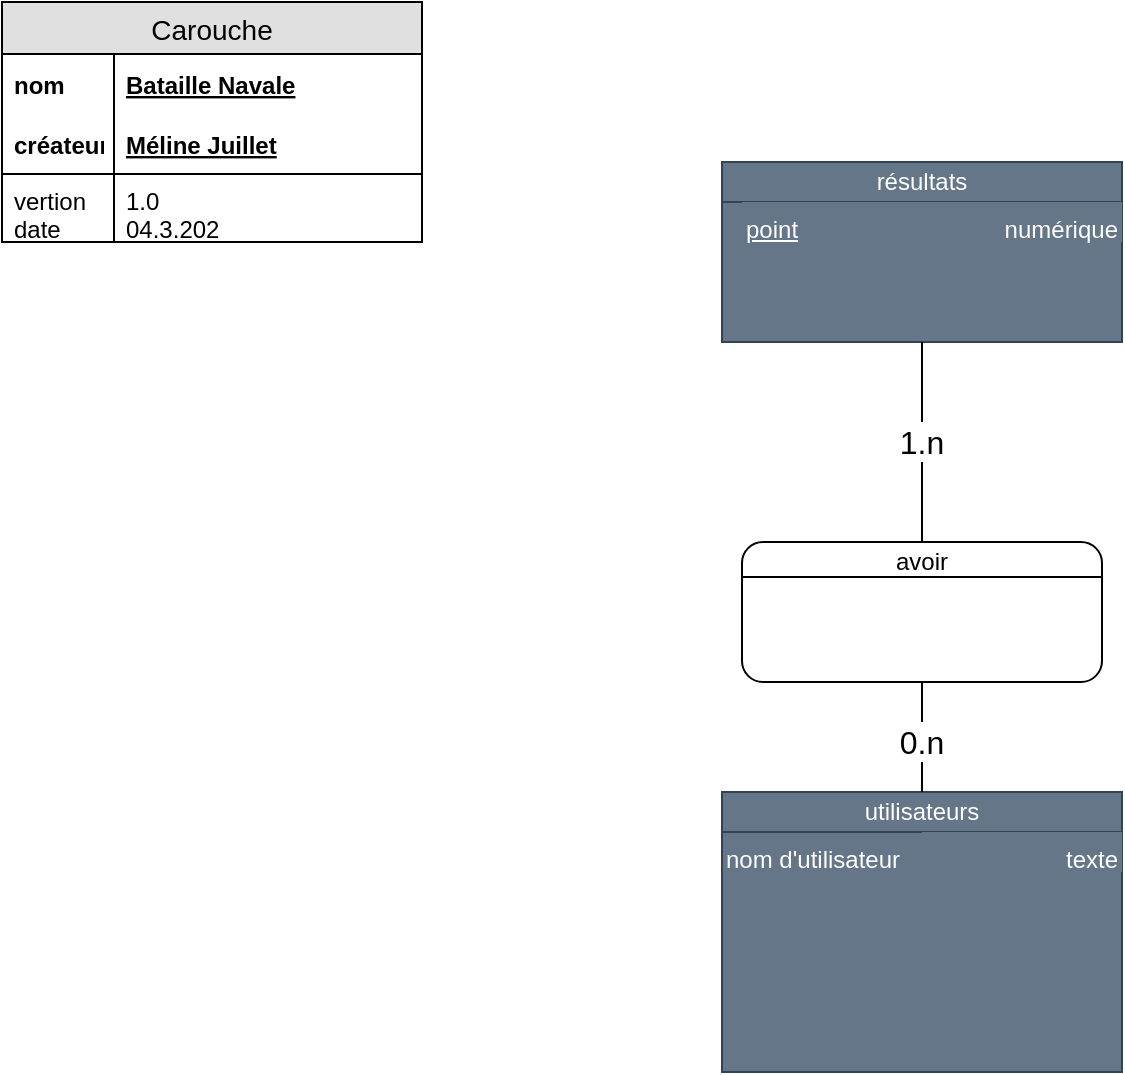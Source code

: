 <mxfile version="12.7.9" type="device"><diagram id="ud2Y1C0CP436PloalOWi" name="Page-1"><mxGraphModel dx="1422" dy="846" grid="1" gridSize="10" guides="1" tooltips="1" connect="1" arrows="1" fold="1" page="1" pageScale="1" pageWidth="1169" pageHeight="827" math="0" shadow="0"><root><mxCell id="0"/><mxCell id="1" parent="0"/><mxCell id="f64DBjtwTbk6ZiGul4dj-9" value="" style="group" vertex="1" connectable="0" parent="1"><mxGeometry x="450" y="350" width="180" height="70" as="geometry"/></mxCell><mxCell id="f64DBjtwTbk6ZiGul4dj-10" value="&lt;div style=&quot;box-sizing: border-box ; width: 100% ; padding: 2px&quot;&gt;&lt;br&gt;&lt;/div&gt;" style="verticalAlign=top;align=center;overflow=fill;html=1;rounded=1;shadow=0;comic=0;labelBackgroundColor=none;strokeColor=#000000;strokeWidth=1;fillColor=#ffffff;fontFamily=Verdana;fontSize=12;fontColor=#000000;" vertex="1" parent="f64DBjtwTbk6ZiGul4dj-9"><mxGeometry width="180" height="70" as="geometry"/></mxCell><mxCell id="f64DBjtwTbk6ZiGul4dj-11" value="" style="endArrow=none;html=1;entryX=1;entryY=0.25;entryDx=0;entryDy=0;exitX=0;exitY=0.25;exitDx=0;exitDy=0;" edge="1" parent="f64DBjtwTbk6ZiGul4dj-9" source="f64DBjtwTbk6ZiGul4dj-10" target="f64DBjtwTbk6ZiGul4dj-10"><mxGeometry width="50" height="50" relative="1" as="geometry"><mxPoint x="-244" y="150" as="sourcePoint"/><mxPoint x="-194" y="100" as="targetPoint"/></mxGeometry></mxCell><mxCell id="f64DBjtwTbk6ZiGul4dj-12" value="avoir" style="text;html=1;strokeColor=none;fillColor=none;align=center;verticalAlign=middle;whiteSpace=wrap;rounded=0;" vertex="1" parent="f64DBjtwTbk6ZiGul4dj-9"><mxGeometry x="30" width="120" height="20" as="geometry"/></mxCell><mxCell id="f64DBjtwTbk6ZiGul4dj-13" value="" style="group;fillColor=#647687;strokeColor=none;fontColor=#ffffff;" vertex="1" connectable="0" parent="1"><mxGeometry x="440" y="475" width="200" height="140" as="geometry"/></mxCell><mxCell id="f64DBjtwTbk6ZiGul4dj-14" value="&lt;div style=&quot;box-sizing: border-box ; width: 100% ; padding: 2px&quot;&gt;&lt;br&gt;&lt;/div&gt;" style="verticalAlign=top;align=center;overflow=fill;html=1;rounded=0;shadow=0;comic=0;labelBackgroundColor=none;strokeColor=#314354;strokeWidth=1;fillColor=#647687;fontFamily=Verdana;fontSize=12;fontColor=#ffffff;" vertex="1" parent="f64DBjtwTbk6ZiGul4dj-13"><mxGeometry width="200" height="140" as="geometry"/></mxCell><mxCell id="f64DBjtwTbk6ZiGul4dj-15" value="utilisateurs" style="rounded=0;whiteSpace=wrap;html=1;fillColor=#647687;strokeColor=#314354;fontColor=#ffffff;" vertex="1" parent="f64DBjtwTbk6ZiGul4dj-13"><mxGeometry width="200" height="20" as="geometry"/></mxCell><mxCell id="f64DBjtwTbk6ZiGul4dj-16" value="nom d'utilisateur" style="text;html=1;strokeColor=none;fillColor=none;align=left;verticalAlign=top;whiteSpace=wrap;rounded=0;fontColor=#ffffff;" vertex="1" parent="f64DBjtwTbk6ZiGul4dj-13"><mxGeometry y="20" width="100" height="20" as="geometry"/></mxCell><mxCell id="f64DBjtwTbk6ZiGul4dj-17" value="texte&lt;div&gt;&lt;/div&gt;" style="text;html=1;strokeColor=none;fillColor=#647687;align=right;verticalAlign=top;whiteSpace=wrap;rounded=0;fontColor=#ffffff;" vertex="1" parent="f64DBjtwTbk6ZiGul4dj-13"><mxGeometry x="100" y="20" width="100" height="20" as="geometry"/></mxCell><mxCell id="f64DBjtwTbk6ZiGul4dj-18" value="" style="group;fillColor=#647687;strokeColor=none;fontColor=#ffffff;" vertex="1" connectable="0" parent="1"><mxGeometry x="440" y="160" width="200" height="90" as="geometry"/></mxCell><mxCell id="f64DBjtwTbk6ZiGul4dj-19" value="&lt;div style=&quot;box-sizing: border-box ; width: 100% ; padding: 2px&quot;&gt;&lt;br&gt;&lt;/div&gt;" style="verticalAlign=top;align=center;overflow=fill;html=1;rounded=0;shadow=0;comic=0;labelBackgroundColor=none;strokeColor=#314354;strokeWidth=1;fillColor=#647687;fontFamily=Verdana;fontSize=12;fontColor=#ffffff;" vertex="1" parent="f64DBjtwTbk6ZiGul4dj-18"><mxGeometry width="200" height="90" as="geometry"/></mxCell><mxCell id="f64DBjtwTbk6ZiGul4dj-20" value="résultats" style="rounded=0;whiteSpace=wrap;html=1;fillColor=#647687;strokeColor=#314354;fontColor=#ffffff;" vertex="1" parent="f64DBjtwTbk6ZiGul4dj-18"><mxGeometry width="200" height="20" as="geometry"/></mxCell><mxCell id="f64DBjtwTbk6ZiGul4dj-21" value="&lt;u&gt;point&lt;/u&gt;" style="text;html=1;strokeColor=none;fillColor=#647687;align=left;verticalAlign=top;whiteSpace=wrap;rounded=0;fontColor=#ffffff;" vertex="1" parent="f64DBjtwTbk6ZiGul4dj-18"><mxGeometry x="10" y="20" width="110" height="20" as="geometry"/></mxCell><mxCell id="f64DBjtwTbk6ZiGul4dj-22" value="numérique" style="text;html=1;strokeColor=none;fillColor=#647687;align=right;verticalAlign=top;whiteSpace=wrap;rounded=0;fontColor=#ffffff;" vertex="1" parent="f64DBjtwTbk6ZiGul4dj-18"><mxGeometry x="100" y="20" width="100" height="20" as="geometry"/></mxCell><mxCell id="f64DBjtwTbk6ZiGul4dj-28" value="" style="group;fillColor=#dae8fc;strokeColor=#6c8ebf;" vertex="1" connectable="0" parent="1"><mxGeometry x="80" y="80" width="210" height="120" as="geometry"/></mxCell><mxCell id="f64DBjtwTbk6ZiGul4dj-29" value="Carouche" style="swimlane;fontStyle=0;childLayout=stackLayout;horizontal=1;startSize=26;fillColor=#e0e0e0;horizontalStack=0;resizeParent=1;resizeParentMax=0;resizeLast=0;collapsible=1;marginBottom=0;swimlaneFillColor=#ffffff;align=center;fontSize=14;" vertex="1" parent="f64DBjtwTbk6ZiGul4dj-28"><mxGeometry width="210" height="120" as="geometry"/></mxCell><mxCell id="f64DBjtwTbk6ZiGul4dj-30" value="Bataille Navale" style="shape=partialRectangle;top=0;left=0;right=0;bottom=0;align=left;verticalAlign=middle;fillColor=none;spacingLeft=60;spacingRight=4;overflow=hidden;rotatable=0;points=[[0,0.5],[1,0.5]];portConstraint=eastwest;dropTarget=0;fontStyle=5;fontSize=12;" vertex="1" parent="f64DBjtwTbk6ZiGul4dj-29"><mxGeometry y="26" width="210" height="30" as="geometry"/></mxCell><mxCell id="f64DBjtwTbk6ZiGul4dj-31" value="nom" style="shape=partialRectangle;fontStyle=1;top=0;left=0;bottom=0;fillColor=none;align=left;verticalAlign=middle;spacingLeft=4;spacingRight=4;overflow=hidden;rotatable=0;points=[];portConstraint=eastwest;part=1;fontSize=12;" vertex="1" connectable="0" parent="f64DBjtwTbk6ZiGul4dj-30"><mxGeometry width="56" height="30" as="geometry"/></mxCell><mxCell id="f64DBjtwTbk6ZiGul4dj-32" value="Méline Juillet" style="shape=partialRectangle;top=0;left=0;right=0;bottom=1;align=left;verticalAlign=middle;fillColor=none;spacingLeft=60;spacingRight=4;overflow=hidden;rotatable=0;points=[[0,0.5],[1,0.5]];portConstraint=eastwest;dropTarget=0;fontStyle=5;fontSize=12;" vertex="1" parent="f64DBjtwTbk6ZiGul4dj-29"><mxGeometry y="56" width="210" height="30" as="geometry"/></mxCell><mxCell id="f64DBjtwTbk6ZiGul4dj-33" value="créateur" style="shape=partialRectangle;fontStyle=1;top=0;left=0;bottom=0;fillColor=none;align=left;verticalAlign=middle;spacingLeft=4;spacingRight=4;overflow=hidden;rotatable=0;points=[];portConstraint=eastwest;part=1;fontSize=12;" vertex="1" connectable="0" parent="f64DBjtwTbk6ZiGul4dj-32"><mxGeometry width="56" height="30" as="geometry"/></mxCell><mxCell id="f64DBjtwTbk6ZiGul4dj-34" value="1.0&#10;04.3.202" style="shape=partialRectangle;top=0;left=0;right=0;bottom=0;align=left;verticalAlign=top;fillColor=none;spacingLeft=60;spacingRight=4;overflow=hidden;rotatable=0;points=[[0,0.5],[1,0.5]];portConstraint=eastwest;dropTarget=0;fontSize=12;" vertex="1" parent="f64DBjtwTbk6ZiGul4dj-29"><mxGeometry y="86" width="210" height="34" as="geometry"/></mxCell><mxCell id="f64DBjtwTbk6ZiGul4dj-35" value="vertion&#10;date" style="shape=partialRectangle;top=0;left=0;bottom=0;fillColor=none;align=left;verticalAlign=top;spacingLeft=4;spacingRight=4;overflow=hidden;rotatable=0;points=[];portConstraint=eastwest;part=1;fontSize=12;" vertex="1" connectable="0" parent="f64DBjtwTbk6ZiGul4dj-34"><mxGeometry width="56" height="34" as="geometry"/></mxCell><mxCell id="f64DBjtwTbk6ZiGul4dj-40" value="" style="endArrow=none;html=1;exitX=0.5;exitY=0;exitDx=0;exitDy=0;entryX=0.5;entryY=1;entryDx=0;entryDy=0;" edge="1" parent="1" source="f64DBjtwTbk6ZiGul4dj-15" target="f64DBjtwTbk6ZiGul4dj-10"><mxGeometry width="50" height="50" relative="1" as="geometry"><mxPoint x="161" y="605" as="sourcePoint"/><mxPoint x="230" y="495" as="targetPoint"/></mxGeometry></mxCell><mxCell id="f64DBjtwTbk6ZiGul4dj-41" value="" style="endArrow=none;html=1;exitX=0.5;exitY=0;exitDx=0;exitDy=0;entryX=0.5;entryY=1;entryDx=0;entryDy=0;" edge="1" parent="1" source="f64DBjtwTbk6ZiGul4dj-42" target="f64DBjtwTbk6ZiGul4dj-19"><mxGeometry width="50" height="50" relative="1" as="geometry"><mxPoint x="171" y="615" as="sourcePoint"/><mxPoint x="240" y="505" as="targetPoint"/></mxGeometry></mxCell><mxCell id="f64DBjtwTbk6ZiGul4dj-42" value="&lt;span style=&quot;font-size: 16px&quot;&gt;1.n&lt;/span&gt;" style="text;html=1;align=center;verticalAlign=middle;whiteSpace=wrap;rounded=0;fillColor=#FFFFFF;" vertex="1" parent="1"><mxGeometry x="520" y="290" width="40" height="20" as="geometry"/></mxCell><mxCell id="f64DBjtwTbk6ZiGul4dj-43" value="" style="endArrow=none;html=1;exitX=0.5;exitY=0;exitDx=0;exitDy=0;entryX=0.5;entryY=1;entryDx=0;entryDy=0;" edge="1" parent="1" source="f64DBjtwTbk6ZiGul4dj-12" target="f64DBjtwTbk6ZiGul4dj-42"><mxGeometry width="50" height="50" relative="1" as="geometry"><mxPoint x="540" y="350" as="sourcePoint"/><mxPoint x="540" y="250" as="targetPoint"/></mxGeometry></mxCell><mxCell id="f64DBjtwTbk6ZiGul4dj-44" value="&lt;span style=&quot;font-size: 16px&quot;&gt;0.n&lt;/span&gt;" style="text;html=1;align=center;verticalAlign=middle;whiteSpace=wrap;rounded=0;fillColor=#FFFFFF;" vertex="1" parent="1"><mxGeometry x="520" y="440" width="40" height="20" as="geometry"/></mxCell></root></mxGraphModel></diagram></mxfile>